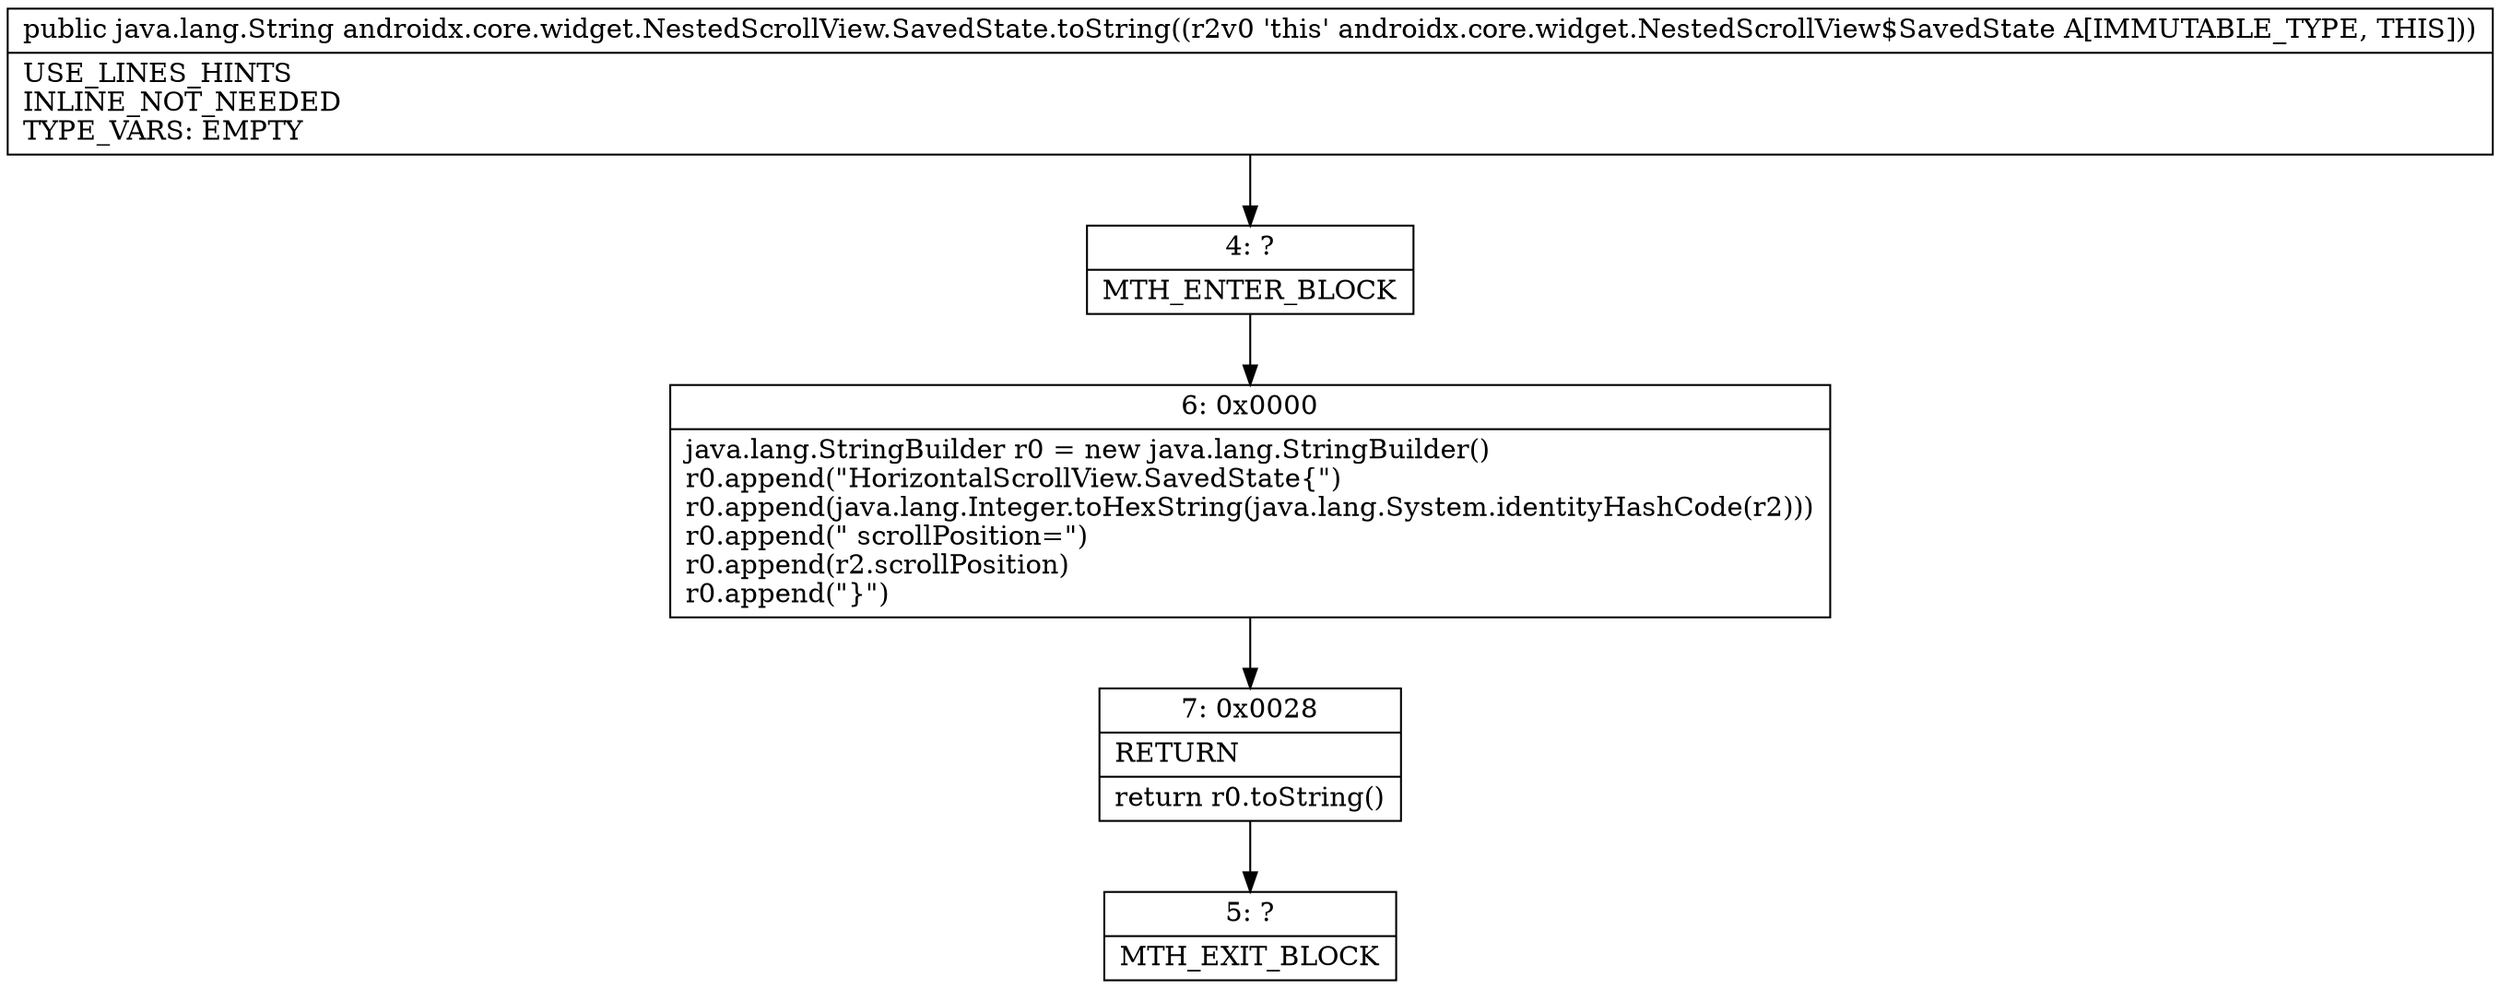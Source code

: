 digraph "CFG forandroidx.core.widget.NestedScrollView.SavedState.toString()Ljava\/lang\/String;" {
Node_4 [shape=record,label="{4\:\ ?|MTH_ENTER_BLOCK\l}"];
Node_6 [shape=record,label="{6\:\ 0x0000|java.lang.StringBuilder r0 = new java.lang.StringBuilder()\lr0.append(\"HorizontalScrollView.SavedState\{\")\lr0.append(java.lang.Integer.toHexString(java.lang.System.identityHashCode(r2)))\lr0.append(\" scrollPosition=\")\lr0.append(r2.scrollPosition)\lr0.append(\"\}\")\l}"];
Node_7 [shape=record,label="{7\:\ 0x0028|RETURN\l|return r0.toString()\l}"];
Node_5 [shape=record,label="{5\:\ ?|MTH_EXIT_BLOCK\l}"];
MethodNode[shape=record,label="{public java.lang.String androidx.core.widget.NestedScrollView.SavedState.toString((r2v0 'this' androidx.core.widget.NestedScrollView$SavedState A[IMMUTABLE_TYPE, THIS]))  | USE_LINES_HINTS\lINLINE_NOT_NEEDED\lTYPE_VARS: EMPTY\l}"];
MethodNode -> Node_4;Node_4 -> Node_6;
Node_6 -> Node_7;
Node_7 -> Node_5;
}


